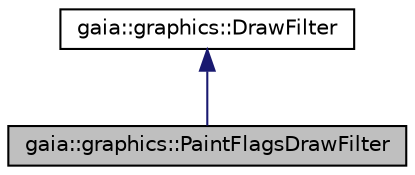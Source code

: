 digraph G
{
  edge [fontname="Helvetica",fontsize="10",labelfontname="Helvetica",labelfontsize="10"];
  node [fontname="Helvetica",fontsize="10",shape=record];
  Node1 [label="gaia::graphics::PaintFlagsDrawFilter",height=0.2,width=0.4,color="black", fillcolor="grey75", style="filled" fontcolor="black"];
  Node2 -> Node1 [dir=back,color="midnightblue",fontsize="10",style="solid",fontname="Helvetica"];
  Node2 [label="gaia::graphics::DrawFilter",height=0.2,width=0.4,color="black", fillcolor="white", style="filled",URL="$dd/d91/classgaia_1_1graphics_1_1_draw_filter.html",tooltip="The base class for DrawFilters."];
}
